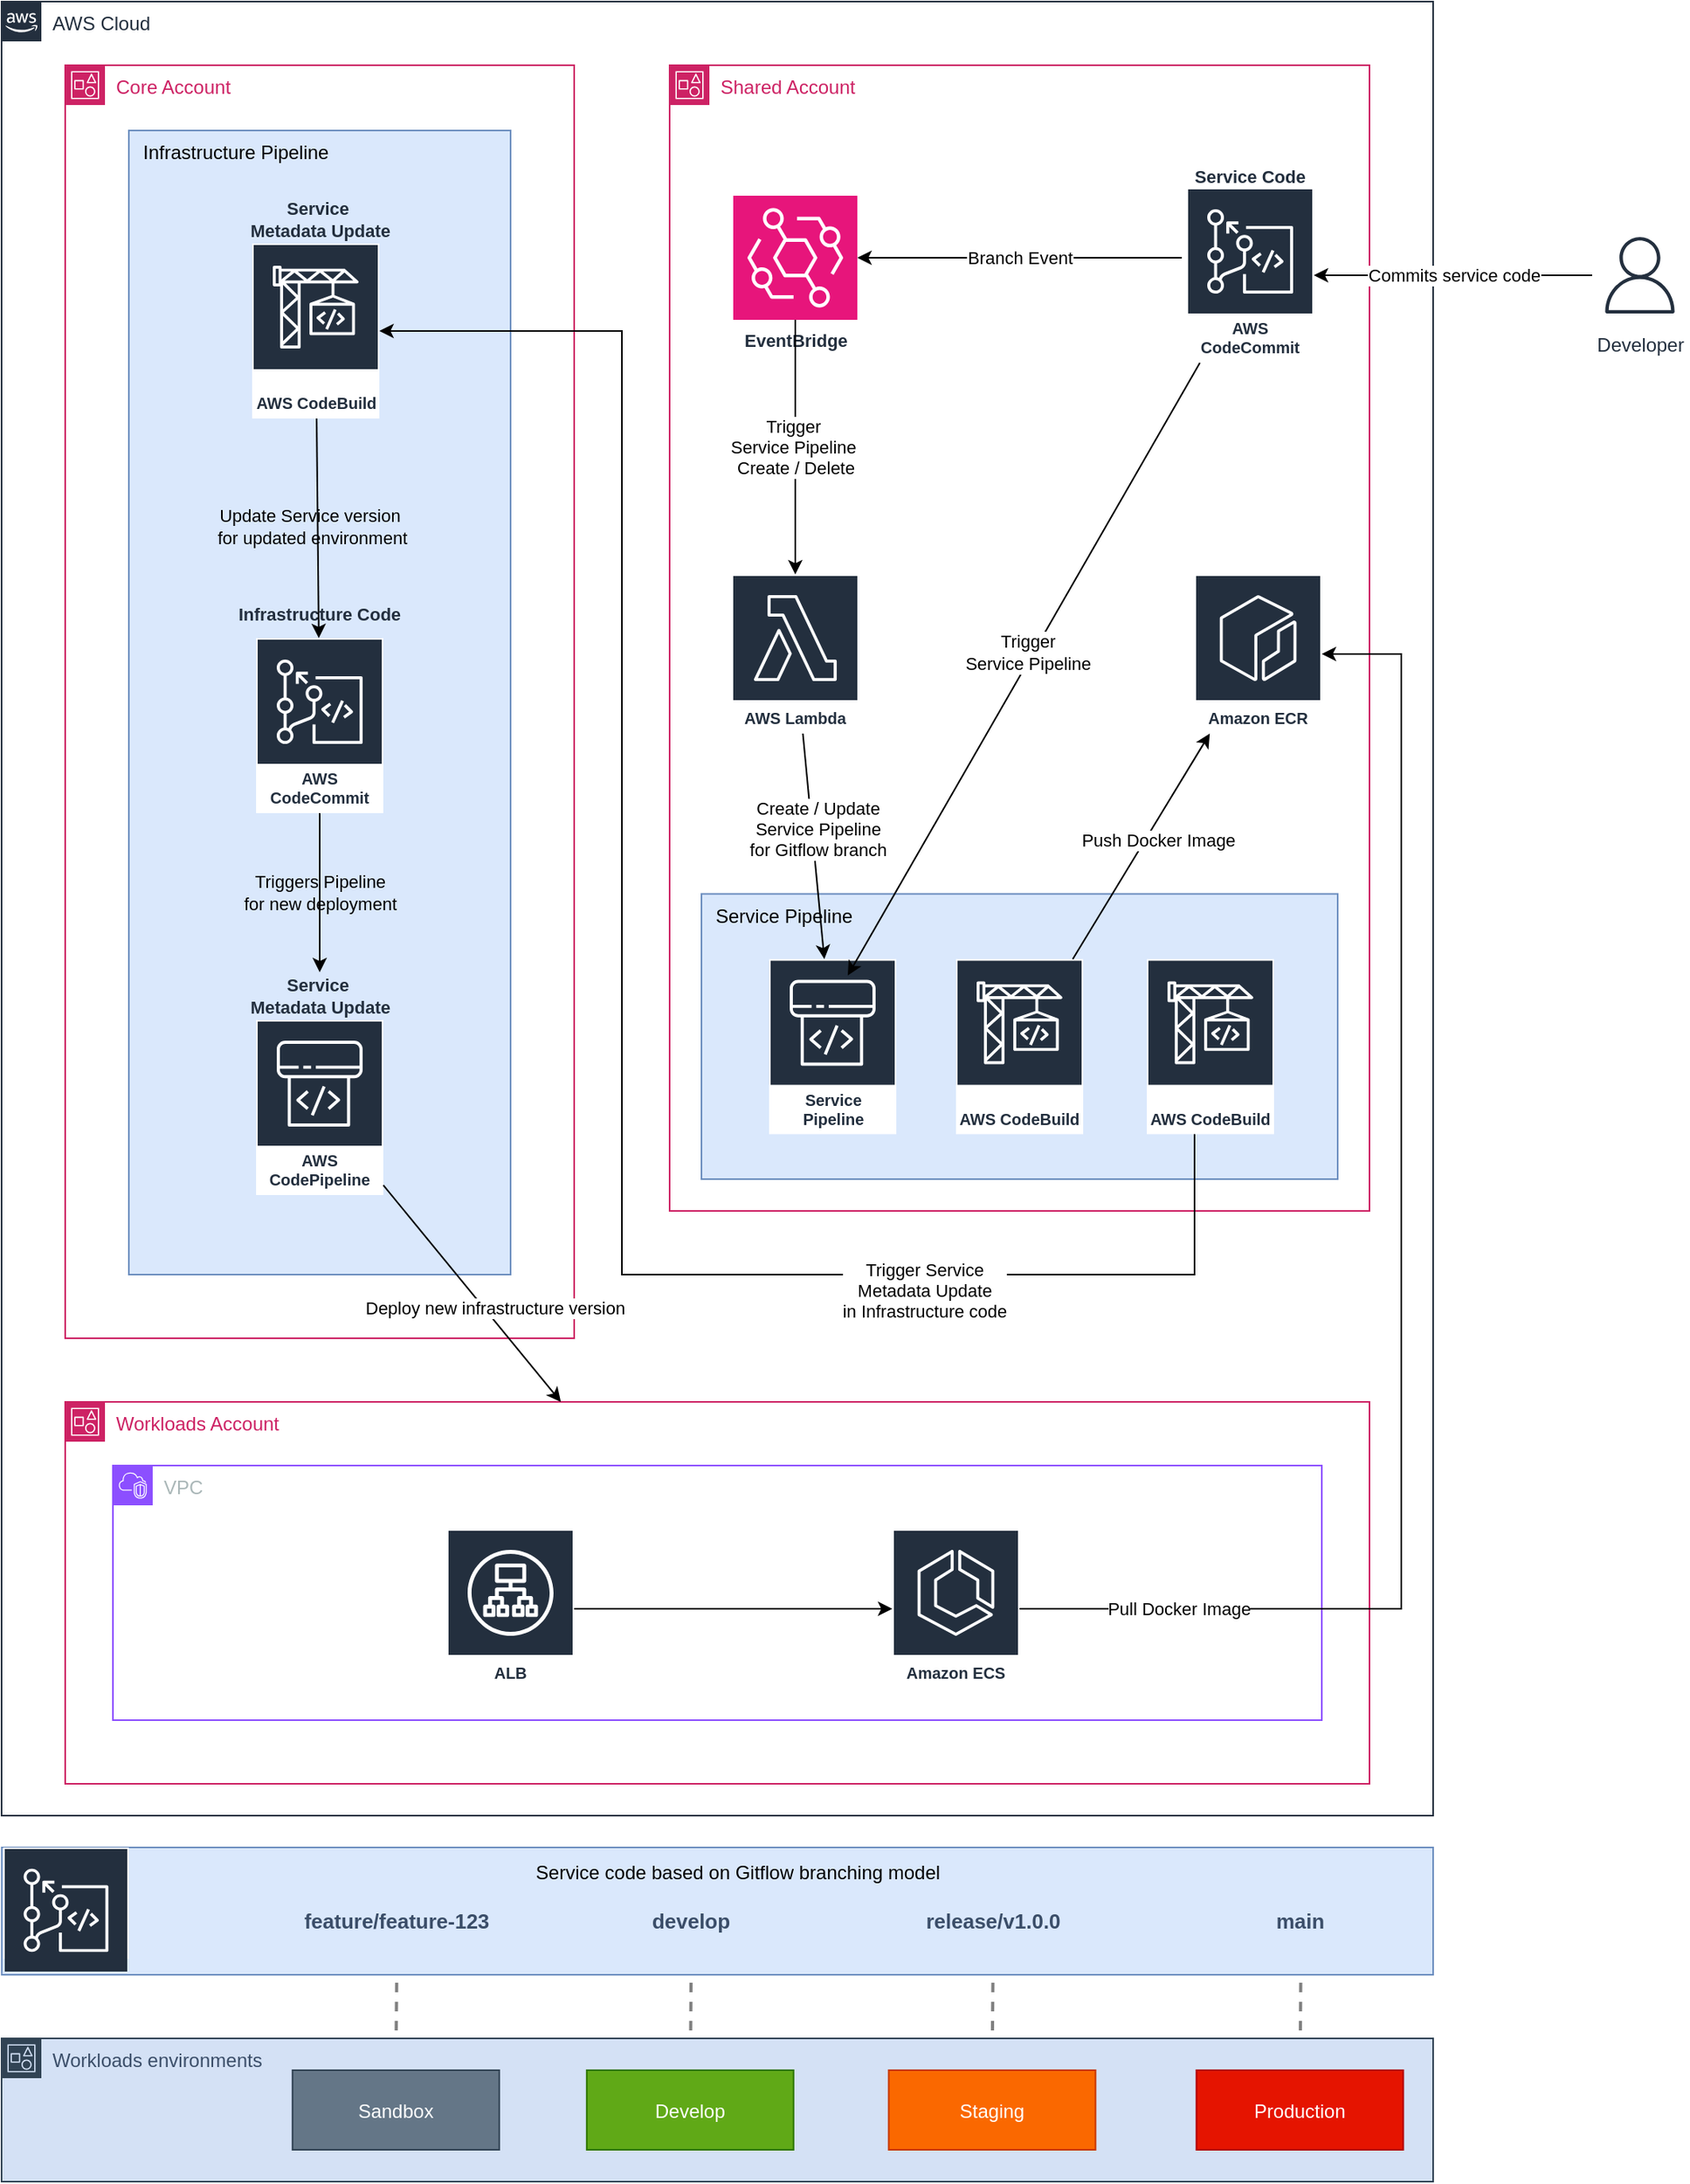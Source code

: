 <mxfile version="24.7.8">
  <diagram name="Page-1" id="ItL1-tnndVhTNhc-6seZ">
    <mxGraphModel dx="1183" dy="836" grid="1" gridSize="10" guides="1" tooltips="1" connect="1" arrows="1" fold="1" page="1" pageScale="1" pageWidth="2336" pageHeight="1654" math="0" shadow="0">
      <root>
        <mxCell id="0" />
        <mxCell id="1" parent="0" />
        <mxCell id="9AT5V--zLfq05vfdF6P1-38" value="Developer" style="sketch=0;outlineConnect=0;fontColor=#232F3E;gradientColor=none;strokeColor=#232F3E;fillColor=#ffffff;dashed=0;verticalLabelPosition=bottom;verticalAlign=top;align=center;html=1;fontSize=12;fontStyle=0;aspect=fixed;shape=mxgraph.aws4.resourceIcon;resIcon=mxgraph.aws4.user;" vertex="1" parent="1">
          <mxGeometry x="1120" y="262" width="60" height="60" as="geometry" />
        </mxCell>
        <mxCell id="9AT5V--zLfq05vfdF6P1-91" value="AWS Cloud" style="points=[[0,0],[0.25,0],[0.5,0],[0.75,0],[1,0],[1,0.25],[1,0.5],[1,0.75],[1,1],[0.75,1],[0.5,1],[0.25,1],[0,1],[0,0.75],[0,0.5],[0,0.25]];outlineConnect=0;gradientColor=none;html=1;whiteSpace=wrap;fontSize=12;fontStyle=0;container=1;pointerEvents=0;collapsible=0;recursiveResize=0;shape=mxgraph.aws4.group;grIcon=mxgraph.aws4.group_aws_cloud_alt;strokeColor=#232F3E;fillColor=none;verticalAlign=top;align=left;spacingLeft=30;fontColor=#232F3E;dashed=0;" vertex="1" parent="1">
          <mxGeometry x="120" y="120" width="900" height="1140" as="geometry" />
        </mxCell>
        <mxCell id="9AT5V--zLfq05vfdF6P1-93" value="Core Account" style="points=[[0,0],[0.25,0],[0.5,0],[0.75,0],[1,0],[1,0.25],[1,0.5],[1,0.75],[1,1],[0.75,1],[0.5,1],[0.25,1],[0,1],[0,0.75],[0,0.5],[0,0.25]];outlineConnect=0;gradientColor=none;html=1;whiteSpace=wrap;fontSize=12;fontStyle=0;container=1;pointerEvents=0;collapsible=0;recursiveResize=0;shape=mxgraph.aws4.group;grIcon=mxgraph.aws4.group_account;strokeColor=#CD2264;fillColor=none;verticalAlign=top;align=left;spacingLeft=30;fontColor=#CD2264;dashed=0;" vertex="1" parent="9AT5V--zLfq05vfdF6P1-91">
          <mxGeometry x="40" y="40" width="320" height="800" as="geometry" />
        </mxCell>
        <mxCell id="9AT5V--zLfq05vfdF6P1-135" value="Infrastructure Pipeline" style="shape=rect;fillColor=#dae8fc;strokeColor=#6c8ebf;align=left;horizontal=1;verticalAlign=top;spacingLeft=7;" vertex="1" parent="9AT5V--zLfq05vfdF6P1-93">
          <mxGeometry x="40" y="41" width="240" height="719" as="geometry" />
        </mxCell>
        <mxCell id="9AT5V--zLfq05vfdF6P1-129" value="AWS CodeBuild" style="sketch=0;outlineConnect=0;fontColor=#232F3E;gradientColor=none;strokeColor=#ffffff;fillColor=#232F3E;dashed=0;verticalLabelPosition=middle;verticalAlign=bottom;align=center;html=1;whiteSpace=wrap;fontSize=10;fontStyle=1;spacing=3;shape=mxgraph.aws4.productIcon;prIcon=mxgraph.aws4.codebuild;" vertex="1" parent="9AT5V--zLfq05vfdF6P1-93">
          <mxGeometry x="117.5" y="112" width="80" height="110" as="geometry" />
        </mxCell>
        <mxCell id="9AT5V--zLfq05vfdF6P1-130" value="Service&amp;nbsp;&lt;div&gt;Metadata Update&lt;/div&gt;" style="text;html=1;align=center;verticalAlign=middle;whiteSpace=wrap;rounded=0;fontColor=#232F3E;fontSize=11;fontStyle=1" vertex="1" parent="9AT5V--zLfq05vfdF6P1-93">
          <mxGeometry x="112.5" y="82" width="95" height="30" as="geometry" />
        </mxCell>
        <mxCell id="9AT5V--zLfq05vfdF6P1-141" value="" style="group" vertex="1" connectable="0" parent="9AT5V--zLfq05vfdF6P1-93">
          <mxGeometry x="112.5" y="570" width="95" height="140" as="geometry" />
        </mxCell>
        <mxCell id="9AT5V--zLfq05vfdF6P1-136" value="AWS CodePipeline" style="sketch=0;outlineConnect=0;fontColor=#232F3E;gradientColor=none;strokeColor=#ffffff;fillColor=#232F3E;dashed=0;verticalLabelPosition=middle;verticalAlign=bottom;align=center;html=1;whiteSpace=wrap;fontSize=10;fontStyle=1;spacing=3;shape=mxgraph.aws4.productIcon;prIcon=mxgraph.aws4.codepipeline;" vertex="1" parent="9AT5V--zLfq05vfdF6P1-141">
          <mxGeometry x="7.5" y="30" width="80" height="110" as="geometry" />
        </mxCell>
        <mxCell id="9AT5V--zLfq05vfdF6P1-137" value="Service&amp;nbsp;&lt;div&gt;Metadata Update&lt;/div&gt;" style="text;html=1;align=center;verticalAlign=middle;whiteSpace=wrap;rounded=0;fontColor=#232F3E;fontSize=11;fontStyle=1" vertex="1" parent="9AT5V--zLfq05vfdF6P1-141">
          <mxGeometry width="95" height="30" as="geometry" />
        </mxCell>
        <mxCell id="9AT5V--zLfq05vfdF6P1-140" value="" style="group" vertex="1" connectable="0" parent="9AT5V--zLfq05vfdF6P1-93">
          <mxGeometry x="106.25" y="330" width="107.5" height="140" as="geometry" />
        </mxCell>
        <mxCell id="9AT5V--zLfq05vfdF6P1-138" value="AWS CodeCommit" style="sketch=0;outlineConnect=0;fontColor=#232F3E;gradientColor=none;strokeColor=#ffffff;fillColor=#232F3E;dashed=0;verticalLabelPosition=middle;verticalAlign=bottom;align=center;html=1;whiteSpace=wrap;fontSize=10;fontStyle=1;spacing=3;shape=mxgraph.aws4.productIcon;prIcon=mxgraph.aws4.codecommit;" vertex="1" parent="9AT5V--zLfq05vfdF6P1-140">
          <mxGeometry x="13.75" y="30" width="80" height="110" as="geometry" />
        </mxCell>
        <mxCell id="9AT5V--zLfq05vfdF6P1-139" value="Infrastructure Code" style="text;html=1;align=center;verticalAlign=middle;whiteSpace=wrap;rounded=0;fontColor=#232F3E;fontSize=11;fontStyle=1" vertex="1" parent="9AT5V--zLfq05vfdF6P1-140">
          <mxGeometry width="107.5" height="30" as="geometry" />
        </mxCell>
        <mxCell id="9AT5V--zLfq05vfdF6P1-143" value="" style="endArrow=classic;html=1;rounded=0;" edge="1" parent="9AT5V--zLfq05vfdF6P1-93" source="9AT5V--zLfq05vfdF6P1-129" target="9AT5V--zLfq05vfdF6P1-138">
          <mxGeometry relative="1" as="geometry">
            <mxPoint x="270" y="510" as="sourcePoint" />
            <mxPoint x="331" y="334" as="targetPoint" />
          </mxGeometry>
        </mxCell>
        <mxCell id="9AT5V--zLfq05vfdF6P1-144" value="Update Service version&amp;nbsp;&lt;div&gt;for updated environment&lt;/div&gt;" style="edgeLabel;resizable=0;html=1;;align=center;verticalAlign=middle;labelBackgroundColor=none;" connectable="0" vertex="1" parent="9AT5V--zLfq05vfdF6P1-143">
          <mxGeometry relative="1" as="geometry">
            <mxPoint x="-4" y="-1" as="offset" />
          </mxGeometry>
        </mxCell>
        <mxCell id="9AT5V--zLfq05vfdF6P1-145" value="" style="endArrow=classic;html=1;rounded=0;" edge="1" parent="9AT5V--zLfq05vfdF6P1-93" source="9AT5V--zLfq05vfdF6P1-138" target="9AT5V--zLfq05vfdF6P1-137">
          <mxGeometry relative="1" as="geometry">
            <mxPoint x="280" y="430" as="sourcePoint" />
            <mxPoint x="281" y="568" as="targetPoint" />
          </mxGeometry>
        </mxCell>
        <mxCell id="9AT5V--zLfq05vfdF6P1-146" value="Triggers Pipeline&lt;div&gt;for new deployment&lt;/div&gt;" style="edgeLabel;resizable=0;html=1;;align=center;verticalAlign=middle;labelBackgroundColor=none;" connectable="0" vertex="1" parent="9AT5V--zLfq05vfdF6P1-145">
          <mxGeometry relative="1" as="geometry">
            <mxPoint as="offset" />
          </mxGeometry>
        </mxCell>
        <mxCell id="9AT5V--zLfq05vfdF6P1-92" value="Shared Account" style="points=[[0,0],[0.25,0],[0.5,0],[0.75,0],[1,0],[1,0.25],[1,0.5],[1,0.75],[1,1],[0.75,1],[0.5,1],[0.25,1],[0,1],[0,0.75],[0,0.5],[0,0.25]];outlineConnect=0;gradientColor=none;html=1;whiteSpace=wrap;fontSize=12;fontStyle=0;container=1;pointerEvents=0;collapsible=0;recursiveResize=0;shape=mxgraph.aws4.group;grIcon=mxgraph.aws4.group_account;strokeColor=#CD2264;fillColor=none;verticalAlign=top;align=left;spacingLeft=30;fontColor=#CD2264;dashed=0;" vertex="1" parent="9AT5V--zLfq05vfdF6P1-91">
          <mxGeometry x="420" y="40" width="440" height="720" as="geometry" />
        </mxCell>
        <mxCell id="9AT5V--zLfq05vfdF6P1-98" value="&lt;font style=&quot;font-size: 11px;&quot;&gt;EventBridge&lt;/font&gt;" style="sketch=0;points=[[0,0,0],[0.25,0,0],[0.5,0,0],[0.75,0,0],[1,0,0],[0,1,0],[0.25,1,0],[0.5,1,0],[0.75,1,0],[1,1,0],[0,0.25,0],[0,0.5,0],[0,0.75,0],[1,0.25,0],[1,0.5,0],[1,0.75,0]];outlineConnect=0;fontColor=#232F3E;fillColor=#E7157B;strokeColor=#ffffff;dashed=0;verticalLabelPosition=bottom;verticalAlign=top;align=center;html=1;fontSize=11;fontStyle=1;aspect=fixed;shape=mxgraph.aws4.resourceIcon;resIcon=mxgraph.aws4.eventbridge;" vertex="1" parent="9AT5V--zLfq05vfdF6P1-92">
          <mxGeometry x="40" y="82" width="78" height="78" as="geometry" />
        </mxCell>
        <mxCell id="9AT5V--zLfq05vfdF6P1-106" value="" style="group" vertex="1" connectable="0" parent="9AT5V--zLfq05vfdF6P1-92">
          <mxGeometry x="320" y="55" width="90" height="132" as="geometry" />
        </mxCell>
        <mxCell id="9AT5V--zLfq05vfdF6P1-39" value="AWS CodeCommit" style="sketch=0;outlineConnect=0;fontColor=#232F3E;gradientColor=none;strokeColor=#ffffff;fillColor=#232F3E;dashed=0;verticalLabelPosition=middle;verticalAlign=bottom;align=center;html=1;whiteSpace=wrap;fontSize=10;fontStyle=1;spacing=3;shape=mxgraph.aws4.productIcon;prIcon=mxgraph.aws4.codecommit;" vertex="1" parent="9AT5V--zLfq05vfdF6P1-106">
          <mxGeometry x="5" y="22" width="80" height="110" as="geometry" />
        </mxCell>
        <mxCell id="9AT5V--zLfq05vfdF6P1-95" value="Service Code" style="text;html=1;align=center;verticalAlign=middle;whiteSpace=wrap;rounded=0;fontColor=#232F3E;fontSize=11;fontStyle=1" vertex="1" parent="9AT5V--zLfq05vfdF6P1-106">
          <mxGeometry width="90" height="30" as="geometry" />
        </mxCell>
        <mxCell id="9AT5V--zLfq05vfdF6P1-99" value="AWS Lambda" style="sketch=0;outlineConnect=0;fontColor=#232F3E;gradientColor=none;strokeColor=#ffffff;fillColor=#232F3E;dashed=0;verticalLabelPosition=middle;verticalAlign=bottom;align=center;html=1;whiteSpace=wrap;fontSize=10;fontStyle=1;spacing=3;shape=mxgraph.aws4.productIcon;prIcon=mxgraph.aws4.lambda;" vertex="1" parent="9AT5V--zLfq05vfdF6P1-92">
          <mxGeometry x="39" y="320" width="80" height="100" as="geometry" />
        </mxCell>
        <mxCell id="9AT5V--zLfq05vfdF6P1-109" value="" style="endArrow=classic;html=1;rounded=0;" edge="1" parent="9AT5V--zLfq05vfdF6P1-92" source="9AT5V--zLfq05vfdF6P1-98" target="9AT5V--zLfq05vfdF6P1-99">
          <mxGeometry relative="1" as="geometry">
            <mxPoint x="120" y="230" as="sourcePoint" />
            <mxPoint x="220" y="230" as="targetPoint" />
          </mxGeometry>
        </mxCell>
        <mxCell id="9AT5V--zLfq05vfdF6P1-110" value="Trigger&amp;nbsp;&lt;div&gt;Service Pipeline&amp;nbsp;&lt;/div&gt;&lt;div&gt;Create / Delete&lt;/div&gt;" style="edgeLabel;resizable=0;html=1;;align=center;verticalAlign=middle;" connectable="0" vertex="1" parent="9AT5V--zLfq05vfdF6P1-109">
          <mxGeometry relative="1" as="geometry" />
        </mxCell>
        <mxCell id="9AT5V--zLfq05vfdF6P1-111" value="" style="endArrow=classic;html=1;rounded=0;exitX=-0.037;exitY=0.4;exitDx=0;exitDy=0;exitPerimeter=0;entryX=1;entryY=0.5;entryDx=0;entryDy=0;entryPerimeter=0;" edge="1" parent="9AT5V--zLfq05vfdF6P1-92" source="9AT5V--zLfq05vfdF6P1-39" target="9AT5V--zLfq05vfdF6P1-98">
          <mxGeometry relative="1" as="geometry">
            <mxPoint x="270" y="140" as="sourcePoint" />
            <mxPoint x="170" y="140" as="targetPoint" />
          </mxGeometry>
        </mxCell>
        <mxCell id="9AT5V--zLfq05vfdF6P1-112" value="Branch Event" style="edgeLabel;resizable=0;html=1;;align=center;verticalAlign=middle;" connectable="0" vertex="1" parent="9AT5V--zLfq05vfdF6P1-111">
          <mxGeometry relative="1" as="geometry" />
        </mxCell>
        <mxCell id="9AT5V--zLfq05vfdF6P1-125" value="Amazon ECR" style="sketch=0;outlineConnect=0;fontColor=#232F3E;gradientColor=none;strokeColor=#ffffff;fillColor=#232F3E;dashed=0;verticalLabelPosition=middle;verticalAlign=bottom;align=center;html=1;whiteSpace=wrap;fontSize=10;fontStyle=1;spacing=3;shape=mxgraph.aws4.productIcon;prIcon=mxgraph.aws4.ecr;" vertex="1" parent="9AT5V--zLfq05vfdF6P1-92">
          <mxGeometry x="330" y="320" width="80" height="100" as="geometry" />
        </mxCell>
        <mxCell id="9AT5V--zLfq05vfdF6P1-118" value="Service Pipeline" style="shape=rect;fillColor=#dae8fc;strokeColor=#6c8ebf;align=left;horizontal=1;verticalAlign=top;spacingLeft=7;" vertex="1" parent="9AT5V--zLfq05vfdF6P1-91">
          <mxGeometry x="440" y="560.76" width="400" height="179.24" as="geometry" />
        </mxCell>
        <mxCell id="9AT5V--zLfq05vfdF6P1-105" value="" style="group" vertex="1" connectable="0" parent="9AT5V--zLfq05vfdF6P1-91">
          <mxGeometry x="477.5" y="579.76" width="90" height="132" as="geometry" />
        </mxCell>
        <mxCell id="9AT5V--zLfq05vfdF6P1-97" value="Service&lt;div&gt;Pipeline&lt;/div&gt;" style="sketch=0;outlineConnect=0;fontColor=#232F3E;gradientColor=none;strokeColor=#ffffff;fillColor=#232F3E;dashed=0;verticalLabelPosition=middle;verticalAlign=bottom;align=center;html=1;whiteSpace=wrap;fontSize=10;fontStyle=1;spacing=3;shape=mxgraph.aws4.productIcon;prIcon=mxgraph.aws4.codepipeline;" vertex="1" parent="9AT5V--zLfq05vfdF6P1-105">
          <mxGeometry x="5" y="22" width="80" height="110" as="geometry" />
        </mxCell>
        <mxCell id="9AT5V--zLfq05vfdF6P1-123" value="AWS CodeBuild" style="sketch=0;outlineConnect=0;fontColor=#232F3E;gradientColor=none;strokeColor=#ffffff;fillColor=#232F3E;dashed=0;verticalLabelPosition=middle;verticalAlign=bottom;align=center;html=1;whiteSpace=wrap;fontSize=10;fontStyle=1;spacing=3;shape=mxgraph.aws4.productIcon;prIcon=mxgraph.aws4.codebuild;" vertex="1" parent="9AT5V--zLfq05vfdF6P1-91">
          <mxGeometry x="600" y="601.76" width="80" height="110" as="geometry" />
        </mxCell>
        <mxCell id="9AT5V--zLfq05vfdF6P1-126" value="" style="endArrow=classic;html=1;rounded=0;" edge="1" parent="9AT5V--zLfq05vfdF6P1-91" source="9AT5V--zLfq05vfdF6P1-123" target="9AT5V--zLfq05vfdF6P1-125">
          <mxGeometry relative="1" as="geometry">
            <mxPoint x="409" y="580" as="sourcePoint" />
            <mxPoint x="570" y="383" as="targetPoint" />
          </mxGeometry>
        </mxCell>
        <mxCell id="9AT5V--zLfq05vfdF6P1-127" value="Push Docker Image" style="edgeLabel;resizable=0;html=1;;align=center;verticalAlign=middle;" connectable="0" vertex="1" parent="9AT5V--zLfq05vfdF6P1-126">
          <mxGeometry relative="1" as="geometry">
            <mxPoint x="10" y="-4" as="offset" />
          </mxGeometry>
        </mxCell>
        <mxCell id="9AT5V--zLfq05vfdF6P1-128" value="AWS CodeBuild" style="sketch=0;outlineConnect=0;fontColor=#232F3E;gradientColor=none;strokeColor=#ffffff;fillColor=#232F3E;dashed=0;verticalLabelPosition=middle;verticalAlign=bottom;align=center;html=1;whiteSpace=wrap;fontSize=10;fontStyle=1;spacing=3;shape=mxgraph.aws4.productIcon;prIcon=mxgraph.aws4.codebuild;" vertex="1" parent="9AT5V--zLfq05vfdF6P1-91">
          <mxGeometry x="720" y="601.76" width="80" height="110" as="geometry" />
        </mxCell>
        <mxCell id="9AT5V--zLfq05vfdF6P1-133" value="" style="endArrow=classic;html=1;rounded=0;edgeStyle=orthogonalEdgeStyle;" edge="1" parent="9AT5V--zLfq05vfdF6P1-91" source="9AT5V--zLfq05vfdF6P1-128" target="9AT5V--zLfq05vfdF6P1-129">
          <mxGeometry relative="1" as="geometry">
            <mxPoint x="618" y="626" as="sourcePoint" />
            <mxPoint x="707" y="430" as="targetPoint" />
            <Array as="points">
              <mxPoint x="750" y="800" />
              <mxPoint x="390" y="800" />
              <mxPoint x="390" y="207" />
            </Array>
          </mxGeometry>
        </mxCell>
        <mxCell id="9AT5V--zLfq05vfdF6P1-134" value="Trigger Service&lt;div&gt;Metadata Update&lt;/div&gt;&lt;div&gt;in Infrastructure code&lt;/div&gt;" style="edgeLabel;resizable=0;html=1;;align=center;verticalAlign=middle;" connectable="0" vertex="1" parent="9AT5V--zLfq05vfdF6P1-133">
          <mxGeometry relative="1" as="geometry">
            <mxPoint x="190" y="159" as="offset" />
          </mxGeometry>
        </mxCell>
        <mxCell id="9AT5V--zLfq05vfdF6P1-147" value="Workloads Account" style="points=[[0,0],[0.25,0],[0.5,0],[0.75,0],[1,0],[1,0.25],[1,0.5],[1,0.75],[1,1],[0.75,1],[0.5,1],[0.25,1],[0,1],[0,0.75],[0,0.5],[0,0.25]];outlineConnect=0;gradientColor=none;html=1;whiteSpace=wrap;fontSize=12;fontStyle=0;container=1;pointerEvents=0;collapsible=0;recursiveResize=0;shape=mxgraph.aws4.group;grIcon=mxgraph.aws4.group_account;strokeColor=#CD2264;fillColor=none;verticalAlign=top;align=left;spacingLeft=30;fontColor=#CD2264;dashed=0;" vertex="1" parent="9AT5V--zLfq05vfdF6P1-91">
          <mxGeometry x="40" y="880" width="820" height="240" as="geometry" />
        </mxCell>
        <mxCell id="9AT5V--zLfq05vfdF6P1-148" value="VPC" style="points=[[0,0],[0.25,0],[0.5,0],[0.75,0],[1,0],[1,0.25],[1,0.5],[1,0.75],[1,1],[0.75,1],[0.5,1],[0.25,1],[0,1],[0,0.75],[0,0.5],[0,0.25]];outlineConnect=0;gradientColor=none;html=1;whiteSpace=wrap;fontSize=12;fontStyle=0;container=1;pointerEvents=0;collapsible=0;recursiveResize=0;shape=mxgraph.aws4.group;grIcon=mxgraph.aws4.group_vpc2;strokeColor=#8C4FFF;fillColor=none;verticalAlign=top;align=left;spacingLeft=30;fontColor=#AAB7B8;dashed=0;" vertex="1" parent="9AT5V--zLfq05vfdF6P1-147">
          <mxGeometry x="30" y="40" width="760" height="160" as="geometry" />
        </mxCell>
        <mxCell id="9AT5V--zLfq05vfdF6P1-156" style="edgeStyle=none;rounded=0;orthogonalLoop=1;jettySize=auto;html=1;" edge="1" parent="9AT5V--zLfq05vfdF6P1-148" source="9AT5V--zLfq05vfdF6P1-151" target="9AT5V--zLfq05vfdF6P1-152">
          <mxGeometry relative="1" as="geometry" />
        </mxCell>
        <mxCell id="9AT5V--zLfq05vfdF6P1-151" value="ALB" style="sketch=0;outlineConnect=0;fontColor=#232F3E;gradientColor=none;strokeColor=#ffffff;fillColor=#232F3E;dashed=0;verticalLabelPosition=middle;verticalAlign=bottom;align=center;html=1;whiteSpace=wrap;fontSize=10;fontStyle=1;spacing=3;shape=mxgraph.aws4.productIcon;prIcon=mxgraph.aws4.application_load_balancer;" vertex="1" parent="9AT5V--zLfq05vfdF6P1-148">
          <mxGeometry x="210" y="40" width="80" height="100" as="geometry" />
        </mxCell>
        <mxCell id="9AT5V--zLfq05vfdF6P1-152" value="Amazon ECS" style="sketch=0;outlineConnect=0;fontColor=#232F3E;gradientColor=none;strokeColor=#ffffff;fillColor=#232F3E;dashed=0;verticalLabelPosition=middle;verticalAlign=bottom;align=center;html=1;whiteSpace=wrap;fontSize=10;fontStyle=1;spacing=3;shape=mxgraph.aws4.productIcon;prIcon=mxgraph.aws4.ecs;" vertex="1" parent="9AT5V--zLfq05vfdF6P1-148">
          <mxGeometry x="490" y="40" width="80" height="100" as="geometry" />
        </mxCell>
        <mxCell id="9AT5V--zLfq05vfdF6P1-113" value="" style="endArrow=classic;html=1;rounded=0;" edge="1" parent="9AT5V--zLfq05vfdF6P1-91" source="9AT5V--zLfq05vfdF6P1-99" target="9AT5V--zLfq05vfdF6P1-97">
          <mxGeometry relative="1" as="geometry">
            <mxPoint x="570" y="380" as="sourcePoint" />
            <mxPoint x="682" y="380" as="targetPoint" />
          </mxGeometry>
        </mxCell>
        <mxCell id="9AT5V--zLfq05vfdF6P1-114" value="Create / Update&lt;div&gt;Service Pipeline&lt;/div&gt;&lt;div&gt;for Gitflow branch&lt;/div&gt;" style="edgeLabel;resizable=0;html=1;;align=center;verticalAlign=middle;" connectable="0" vertex="1" parent="9AT5V--zLfq05vfdF6P1-113">
          <mxGeometry relative="1" as="geometry">
            <mxPoint x="2" y="-11" as="offset" />
          </mxGeometry>
        </mxCell>
        <mxCell id="9AT5V--zLfq05vfdF6P1-183" value="" style="endArrow=classic;html=1;rounded=0;" edge="1" parent="9AT5V--zLfq05vfdF6P1-91" source="9AT5V--zLfq05vfdF6P1-136" target="9AT5V--zLfq05vfdF6P1-147">
          <mxGeometry relative="1" as="geometry">
            <mxPoint x="270" y="902" as="sourcePoint" />
            <mxPoint x="342" y="760" as="targetPoint" />
          </mxGeometry>
        </mxCell>
        <mxCell id="9AT5V--zLfq05vfdF6P1-184" value="Deploy new infrastructure version" style="edgeLabel;resizable=0;html=1;;align=center;verticalAlign=middle;" connectable="0" vertex="1" parent="9AT5V--zLfq05vfdF6P1-183">
          <mxGeometry relative="1" as="geometry">
            <mxPoint x="14" y="9" as="offset" />
          </mxGeometry>
        </mxCell>
        <mxCell id="9AT5V--zLfq05vfdF6P1-185" value="" style="endArrow=classic;html=1;rounded=0;edgeStyle=orthogonalEdgeStyle;" edge="1" parent="9AT5V--zLfq05vfdF6P1-91" source="9AT5V--zLfq05vfdF6P1-152" target="9AT5V--zLfq05vfdF6P1-125">
          <mxGeometry relative="1" as="geometry">
            <mxPoint x="683" y="612" as="sourcePoint" />
            <mxPoint x="770" y="470" as="targetPoint" />
            <Array as="points">
              <mxPoint x="880" y="1010" />
              <mxPoint x="880" y="410" />
            </Array>
          </mxGeometry>
        </mxCell>
        <mxCell id="9AT5V--zLfq05vfdF6P1-186" value="Pull Docker Image" style="edgeLabel;resizable=0;html=1;;align=center;verticalAlign=middle;" connectable="0" vertex="1" parent="9AT5V--zLfq05vfdF6P1-185">
          <mxGeometry relative="1" as="geometry">
            <mxPoint x="-140" y="205" as="offset" />
          </mxGeometry>
        </mxCell>
        <mxCell id="9AT5V--zLfq05vfdF6P1-115" value="" style="endArrow=classic;html=1;rounded=0;" edge="1" parent="1" source="9AT5V--zLfq05vfdF6P1-38" target="9AT5V--zLfq05vfdF6P1-39">
          <mxGeometry relative="1" as="geometry">
            <mxPoint x="1200" y="340" as="sourcePoint" />
            <mxPoint x="1080" y="280" as="targetPoint" />
          </mxGeometry>
        </mxCell>
        <mxCell id="9AT5V--zLfq05vfdF6P1-116" value="Commits service code" style="edgeLabel;resizable=0;html=1;;align=center;verticalAlign=middle;" connectable="0" vertex="1" parent="9AT5V--zLfq05vfdF6P1-115">
          <mxGeometry relative="1" as="geometry" />
        </mxCell>
        <mxCell id="9AT5V--zLfq05vfdF6P1-153" value="" style="endArrow=classic;html=1;rounded=0;" edge="1" parent="1" source="9AT5V--zLfq05vfdF6P1-39">
          <mxGeometry relative="1" as="geometry">
            <mxPoint x="650" y="590" as="sourcePoint" />
            <mxPoint x="652" y="732" as="targetPoint" />
          </mxGeometry>
        </mxCell>
        <mxCell id="9AT5V--zLfq05vfdF6P1-154" value="Trigger&lt;div&gt;Service Pipeline&lt;/div&gt;" style="edgeLabel;resizable=0;html=1;;align=center;verticalAlign=middle;" connectable="0" vertex="1" parent="9AT5V--zLfq05vfdF6P1-153">
          <mxGeometry relative="1" as="geometry">
            <mxPoint x="2" y="-11" as="offset" />
          </mxGeometry>
        </mxCell>
        <mxCell id="9AT5V--zLfq05vfdF6P1-159" style="edgeStyle=none;rounded=0;orthogonalLoop=1;jettySize=auto;html=1;exitX=1;exitY=0;exitDx=0;exitDy=0;" edge="1" parent="1" source="9AT5V--zLfq05vfdF6P1-158" target="9AT5V--zLfq05vfdF6P1-158">
          <mxGeometry relative="1" as="geometry" />
        </mxCell>
        <mxCell id="9AT5V--zLfq05vfdF6P1-176" style="edgeStyle=none;rounded=0;orthogonalLoop=1;jettySize=auto;html=1;exitX=0.5;exitY=1;exitDx=0;exitDy=0;dashed=1;strokeWidth=2;strokeColor=#808080;entryX=0.5;entryY=0;entryDx=0;entryDy=0;" edge="1" parent="1" source="9AT5V--zLfq05vfdF6P1-171" target="9AT5V--zLfq05vfdF6P1-160">
          <mxGeometry relative="1" as="geometry">
            <mxPoint x="326" y="1620" as="targetPoint" />
          </mxGeometry>
        </mxCell>
        <mxCell id="9AT5V--zLfq05vfdF6P1-177" style="edgeStyle=none;rounded=0;orthogonalLoop=1;jettySize=auto;html=1;exitX=0.5;exitY=1;exitDx=0;exitDy=0;strokeWidth=2;dashed=1;strokeColor=#808080;" edge="1" parent="1" source="9AT5V--zLfq05vfdF6P1-172" target="9AT5V--zLfq05vfdF6P1-161">
          <mxGeometry relative="1" as="geometry" />
        </mxCell>
        <mxCell id="9AT5V--zLfq05vfdF6P1-178" style="edgeStyle=none;rounded=0;orthogonalLoop=1;jettySize=auto;html=1;exitX=0.5;exitY=1;exitDx=0;exitDy=0;entryX=0.5;entryY=0;entryDx=0;entryDy=0;strokeWidth=2;dashed=1;strokeColor=#808080;" edge="1" parent="1" source="9AT5V--zLfq05vfdF6P1-173" target="9AT5V--zLfq05vfdF6P1-162">
          <mxGeometry relative="1" as="geometry" />
        </mxCell>
        <mxCell id="9AT5V--zLfq05vfdF6P1-179" style="edgeStyle=none;rounded=0;orthogonalLoop=1;jettySize=auto;html=1;exitX=0.5;exitY=1;exitDx=0;exitDy=0;strokeWidth=2;dashed=1;strokeColor=#808080;" edge="1" parent="1" source="9AT5V--zLfq05vfdF6P1-174" target="9AT5V--zLfq05vfdF6P1-163">
          <mxGeometry relative="1" as="geometry" />
        </mxCell>
        <mxCell id="9AT5V--zLfq05vfdF6P1-158" value="Workloads environments" style="points=[[0,0],[0.25,0],[0.5,0],[0.75,0],[1,0],[1,0.25],[1,0.5],[1,0.75],[1,1],[0.75,1],[0.5,1],[0.25,1],[0,1],[0,0.75],[0,0.5],[0,0.25]];outlineConnect=0;html=1;whiteSpace=wrap;fontSize=12;fontStyle=0;container=0;pointerEvents=0;collapsible=0;recursiveResize=0;shape=mxgraph.aws4.group;grIcon=mxgraph.aws4.group_account;strokeColor=#314354;fillColor=#D4E1F5;verticalAlign=top;align=left;spacingLeft=30;dashed=0;fontColor=#3B4E69;" vertex="1" parent="1">
          <mxGeometry x="120" y="1400" width="900" height="90" as="geometry" />
        </mxCell>
        <mxCell id="9AT5V--zLfq05vfdF6P1-160" value="Sandbox" style="shape=rect;fillColor=#647687;strokeColor=#314354;fontColor=#ffffff;" vertex="1" parent="1">
          <mxGeometry x="302.888" y="1420" width="130" height="50" as="geometry" />
        </mxCell>
        <mxCell id="9AT5V--zLfq05vfdF6P1-161" value="Develop" style="shape=rect;fillColor=#60a917;strokeColor=#2D7600;fontColor=#ffffff;" vertex="1" parent="1">
          <mxGeometry x="487.897" y="1420" width="130" height="50" as="geometry" />
        </mxCell>
        <mxCell id="9AT5V--zLfq05vfdF6P1-162" value="Staging" style="shape=rect;fillColor=#fa6800;strokeColor=#C73500;fontColor=#FFFFFF;" vertex="1" parent="1">
          <mxGeometry x="677.743" y="1420" width="130" height="50" as="geometry" />
        </mxCell>
        <mxCell id="9AT5V--zLfq05vfdF6P1-163" value="Production" style="shape=rect;fillColor=#e51400;strokeColor=#B20000;fontColor=#ffffff;" vertex="1" parent="1">
          <mxGeometry x="871.217" y="1420" width="130" height="50" as="geometry" />
        </mxCell>
        <mxCell id="9AT5V--zLfq05vfdF6P1-169" value="" style="shape=rect;fillColor=#dae8fc;strokeColor=#6c8ebf;" vertex="1" parent="1">
          <mxGeometry x="120.12" y="1280" width="899.88" height="80" as="geometry" />
        </mxCell>
        <mxCell id="9AT5V--zLfq05vfdF6P1-170" value="" style="sketch=0;outlineConnect=0;fontColor=#232F3E;gradientColor=none;strokeColor=#ffffff;fillColor=#232F3E;dashed=0;verticalLabelPosition=middle;verticalAlign=bottom;align=center;html=1;whiteSpace=wrap;fontSize=10;fontStyle=1;spacing=3;shape=mxgraph.aws4.productIcon;prIcon=mxgraph.aws4.codecommit;" vertex="1" parent="1">
          <mxGeometry x="121" y="1280" width="79" height="70" as="geometry" />
        </mxCell>
        <mxCell id="9AT5V--zLfq05vfdF6P1-171" value="feature/feature-123" style="text;html=1;align=center;verticalAlign=middle;whiteSpace=wrap;rounded=0;fontStyle=1;fontColor=#3B4E69;fontSize=13;" vertex="1" parent="1">
          <mxGeometry x="289.999" y="1311" width="157.197" height="30" as="geometry" />
        </mxCell>
        <mxCell id="9AT5V--zLfq05vfdF6P1-172" value="develop" style="text;html=1;align=center;verticalAlign=middle;whiteSpace=wrap;rounded=0;fontStyle=1;fontColor=#3B4E69;fontSize=13;" vertex="1" parent="1">
          <mxGeometry x="487.101" y="1311" width="133.013" height="30" as="geometry" />
        </mxCell>
        <mxCell id="9AT5V--zLfq05vfdF6P1-173" value="release/v1.0.0" style="text;html=1;align=center;verticalAlign=middle;whiteSpace=wrap;rounded=0;fontStyle=1;fontColor=#3B4E69;fontSize=13;" vertex="1" parent="1">
          <mxGeometry x="676.947" y="1311" width="133.013" height="30" as="geometry" />
        </mxCell>
        <mxCell id="9AT5V--zLfq05vfdF6P1-174" value="main" style="text;html=1;align=center;verticalAlign=middle;whiteSpace=wrap;rounded=0;fontStyle=1;fontColor=#3B4E69;fontSize=13;" vertex="1" parent="1">
          <mxGeometry x="870.421" y="1311" width="133.013" height="30" as="geometry" />
        </mxCell>
        <mxCell id="9AT5V--zLfq05vfdF6P1-175" value="Service code based on Gitflow branching model" style="text;html=1;align=center;verticalAlign=middle;whiteSpace=wrap;rounded=0;" vertex="1" parent="1">
          <mxGeometry x="447.49" y="1281" width="272.26" height="30" as="geometry" />
        </mxCell>
      </root>
    </mxGraphModel>
  </diagram>
</mxfile>
